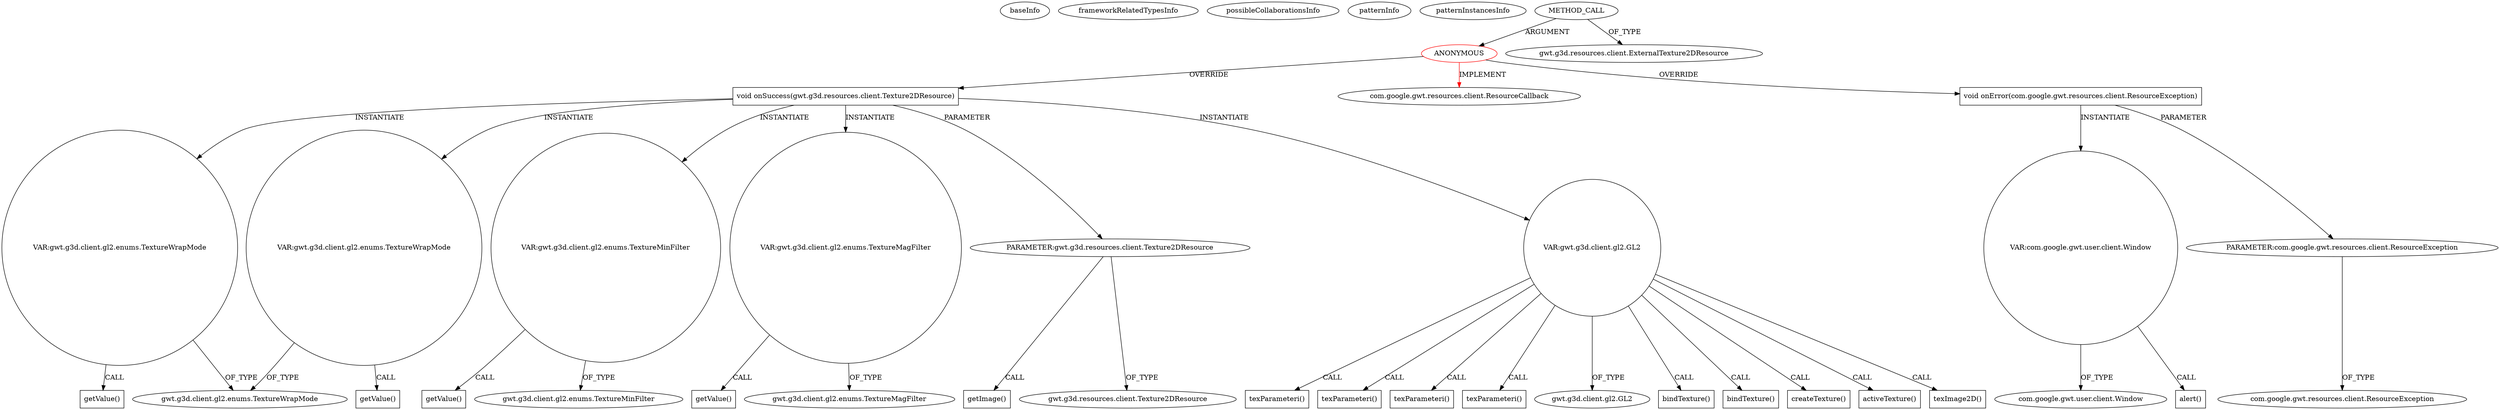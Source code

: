 digraph {
baseInfo[graphId=1669,category="pattern",isAnonymous=true,possibleRelation=false]
frameworkRelatedTypesInfo[0="com.google.gwt.resources.client.ResourceCallback"]
possibleCollaborationsInfo[]
patternInfo[frequency=2.0,patternRootClient=0]
patternInstancesInfo[0="pkamenarsky-ocean~/pkamenarsky-ocean/ocean-master/src/com/eleven/client/gl/GL_hl.java~void loadTexture(gwt.g3d.client.gl2.GL2,gwt.g3d.resources.client.ExternalTexture2DResource,gwt.g3d.client.shader.AbstractShader,gwt.g3d.client.gl2.enums.TextureUnit,java.lang.String)~4316",1="pkamenarsky-ocean~/pkamenarsky-ocean/ocean-master/src/com/eleven/client/gl/GL_hl.java~void loadSkybox2(gwt.g3d.client.gl2.GL2,com.eleven.client.gl.WaterShader)~4315"]
6[label="gwt.g3d.resources.client.Texture2DResource",vertexType="FRAMEWORK_INTERFACE_TYPE",isFrameworkType=false]
5[label="PARAMETER:gwt.g3d.resources.client.Texture2DResource",vertexType="PARAMETER_DECLARATION",isFrameworkType=false]
17[label="getImage()",vertexType="INSIDE_CALL",isFrameworkType=false,shape=box]
4[label="void onSuccess(gwt.g3d.resources.client.Texture2DResource)",vertexType="OVERRIDING_METHOD_DECLARATION",isFrameworkType=false,shape=box]
7[label="VAR:gwt.g3d.client.gl2.GL2",vertexType="VARIABLE_EXPRESION",isFrameworkType=false,shape=circle]
8[label="createTexture()",vertexType="INSIDE_CALL",isFrameworkType=false,shape=box]
30[label="VAR:gwt.g3d.client.gl2.enums.TextureWrapMode",vertexType="VARIABLE_EXPRESION",isFrameworkType=false,shape=circle]
11[label="activeTexture()",vertexType="INSIDE_CALL",isFrameworkType=false,shape=box]
15[label="texImage2D()",vertexType="INSIDE_CALL",isFrameworkType=false,shape=box]
32[label="gwt.g3d.client.gl2.enums.TextureWrapMode",vertexType="FRAMEWORK_CLASS_TYPE",isFrameworkType=false]
35[label="VAR:gwt.g3d.client.gl2.enums.TextureWrapMode",vertexType="VARIABLE_EXPRESION",isFrameworkType=false,shape=circle]
20[label="VAR:gwt.g3d.client.gl2.enums.TextureMinFilter",vertexType="VARIABLE_EXPRESION",isFrameworkType=false,shape=circle]
0[label="ANONYMOUS",vertexType="ROOT_ANONYMOUS_DECLARATION",isFrameworkType=false,color=red]
2[label="METHOD_CALL",vertexType="OUTSIDE_CALL",isFrameworkType=false]
1[label="com.google.gwt.resources.client.ResourceCallback",vertexType="FRAMEWORK_INTERFACE_TYPE",isFrameworkType=false]
3[label="gwt.g3d.resources.client.ExternalTexture2DResource",vertexType="FRAMEWORK_INTERFACE_TYPE",isFrameworkType=false]
24[label="texParameteri()",vertexType="INSIDE_CALL",isFrameworkType=false,shape=box]
29[label="texParameteri()",vertexType="INSIDE_CALL",isFrameworkType=false,shape=box]
34[label="texParameteri()",vertexType="INSIDE_CALL",isFrameworkType=false,shape=box]
19[label="texParameteri()",vertexType="INSIDE_CALL",isFrameworkType=false,shape=box]
46[label="void onError(com.google.gwt.resources.client.ResourceException)",vertexType="OVERRIDING_METHOD_DECLARATION",isFrameworkType=false,shape=box]
9[label="gwt.g3d.client.gl2.GL2",vertexType="FRAMEWORK_INTERFACE_TYPE",isFrameworkType=false]
25[label="VAR:gwt.g3d.client.gl2.enums.TextureMagFilter",vertexType="VARIABLE_EXPRESION",isFrameworkType=false,shape=circle]
27[label="gwt.g3d.client.gl2.enums.TextureMagFilter",vertexType="FRAMEWORK_CLASS_TYPE",isFrameworkType=false]
49[label="VAR:com.google.gwt.user.client.Window",vertexType="VARIABLE_EXPRESION",isFrameworkType=false,shape=circle]
50[label="alert()",vertexType="INSIDE_CALL",isFrameworkType=false,shape=box]
47[label="PARAMETER:com.google.gwt.resources.client.ResourceException",vertexType="PARAMETER_DECLARATION",isFrameworkType=false]
22[label="gwt.g3d.client.gl2.enums.TextureMinFilter",vertexType="FRAMEWORK_CLASS_TYPE",isFrameworkType=false]
51[label="com.google.gwt.user.client.Window",vertexType="FRAMEWORK_CLASS_TYPE",isFrameworkType=false]
39[label="bindTexture()",vertexType="INSIDE_CALL",isFrameworkType=false,shape=box]
13[label="bindTexture()",vertexType="INSIDE_CALL",isFrameworkType=false,shape=box]
48[label="com.google.gwt.resources.client.ResourceException",vertexType="FRAMEWORK_CLASS_TYPE",isFrameworkType=false]
21[label="getValue()",vertexType="INSIDE_CALL",isFrameworkType=false,shape=box]
26[label="getValue()",vertexType="INSIDE_CALL",isFrameworkType=false,shape=box]
31[label="getValue()",vertexType="INSIDE_CALL",isFrameworkType=false,shape=box]
36[label="getValue()",vertexType="INSIDE_CALL",isFrameworkType=false,shape=box]
35->32[label="OF_TYPE"]
5->6[label="OF_TYPE"]
4->20[label="INSTANTIATE"]
5->17[label="CALL"]
25->26[label="CALL"]
49->51[label="OF_TYPE"]
7->19[label="CALL"]
0->1[label="IMPLEMENT",color=red]
30->32[label="OF_TYPE"]
0->4[label="OVERRIDE"]
7->13[label="CALL"]
35->36[label="CALL"]
4->30[label="INSTANTIATE"]
7->9[label="OF_TYPE"]
49->50[label="CALL"]
30->31[label="CALL"]
2->0[label="ARGUMENT"]
4->5[label="PARAMETER"]
47->48[label="OF_TYPE"]
7->24[label="CALL"]
2->3[label="OF_TYPE"]
7->34[label="CALL"]
46->47[label="PARAMETER"]
7->29[label="CALL"]
4->35[label="INSTANTIATE"]
7->15[label="CALL"]
4->7[label="INSTANTIATE"]
4->25[label="INSTANTIATE"]
20->21[label="CALL"]
46->49[label="INSTANTIATE"]
7->8[label="CALL"]
7->39[label="CALL"]
7->11[label="CALL"]
25->27[label="OF_TYPE"]
20->22[label="OF_TYPE"]
0->46[label="OVERRIDE"]
}
